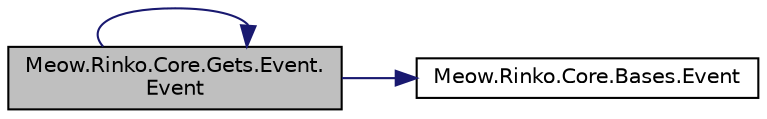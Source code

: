 digraph "Meow.Rinko.Core.Gets.Event.Event"
{
 // LATEX_PDF_SIZE
  edge [fontname="Helvetica",fontsize="10",labelfontname="Helvetica",labelfontsize="10"];
  node [fontname="Helvetica",fontsize="10",shape=record];
  rankdir="LR";
  Node1 [label="Meow.Rinko.Core.Gets.Event.\lEvent",height=0.2,width=0.4,color="black", fillcolor="grey75", style="filled", fontcolor="black",tooltip="初始化活动数据"];
  Node1 -> Node2 [color="midnightblue",fontsize="10",style="solid",fontname="Helvetica"];
  Node2 [label="Meow.Rinko.Core.Bases.Event",height=0.2,width=0.4,color="black", fillcolor="white", style="filled",URL="$classMeow_1_1Rinko_1_1Core_1_1Bases.html#a9ea6f9d5d21e7c2a560da264608538ab",tooltip="获取某个固定活动的URL"];
  Node1 -> Node1 [color="midnightblue",fontsize="10",style="solid",fontname="Helvetica"];
}
